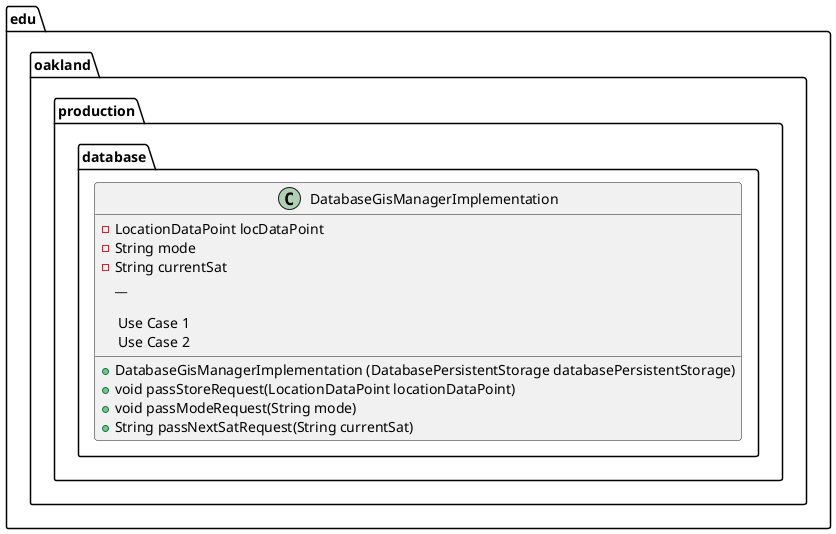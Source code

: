 @startuml DatabaseGisManagerImplementation

package edu.oakland.production.database {
    class DatabaseGisManagerImplementation {
    	- LocationDataPoint locDataPoint
    	- String mode
    	- String currentSat
          __
        + DatabaseGisManagerImplementation (DatabasePersistentStorage databasePersistentStorage)
        
        .. Use Case 1 ..
        + void passStoreRequest(LocationDataPoint locationDataPoint)
        .. Use Case 2 ..
        + void passModeRequest(String mode)
        + String passNextSatRequest(String currentSat)
    }
}

@enduml
